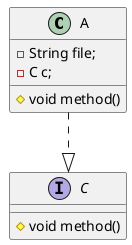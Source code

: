 @startuml
 class A{
    - String file;
    - C c;
    # void method()
 }
    interface C{
        # void method()
    }

    ' A 实现 C
    A ..|> C


@enduml
